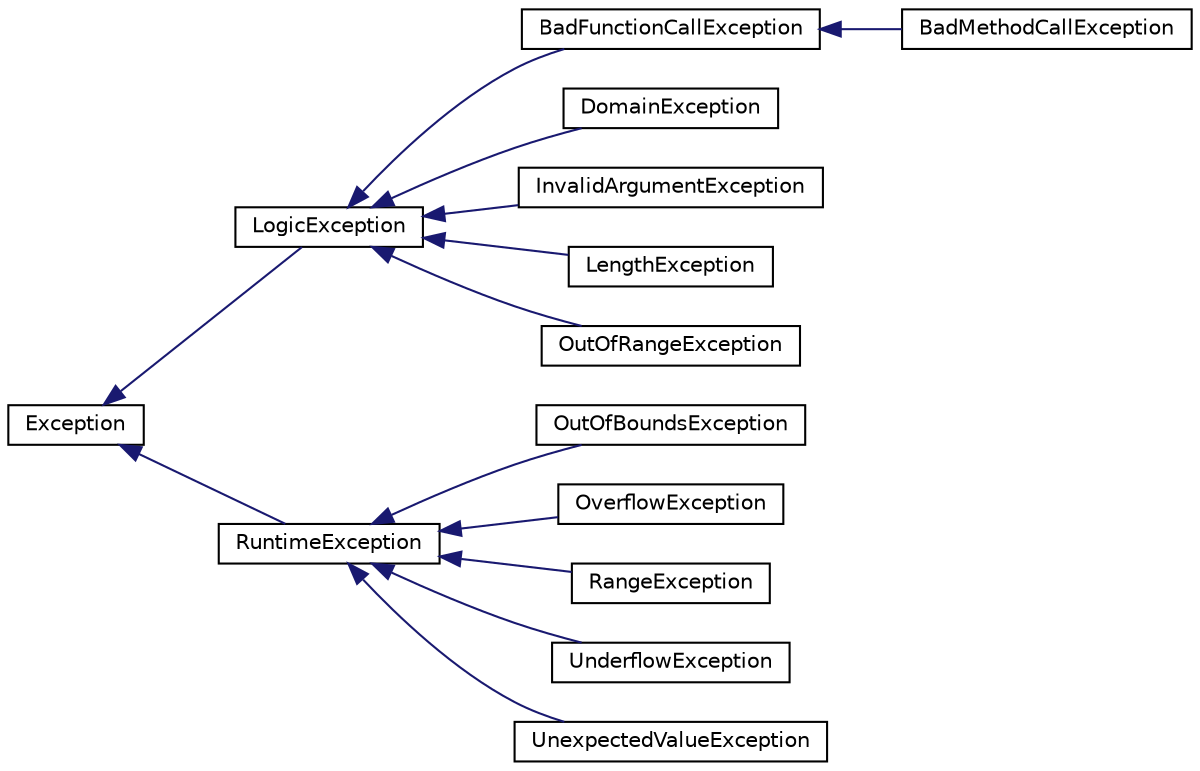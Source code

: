 digraph "Graphical Class Hierarchy"
{
  edge [fontname="Helvetica",fontsize="10",labelfontname="Helvetica",labelfontsize="10"];
  node [fontname="Helvetica",fontsize="10",shape=record];
  rankdir="LR";
  Node1 [label="Exception",height=0.2,width=0.4,color="black", fillcolor="white", style="filled",URL="$classException.html",tooltip="Basic Exception class. "];
  Node1 -> Node2 [dir="back",color="midnightblue",fontsize="10",style="solid",fontname="Helvetica"];
  Node2 [label="LogicException",height=0.2,width=0.4,color="black", fillcolor="white", style="filled",URL="$classLogicException.html",tooltip="Exception that represents error in the program logic. "];
  Node2 -> Node3 [dir="back",color="midnightblue",fontsize="10",style="solid",fontname="Helvetica"];
  Node3 [label="BadFunctionCallException",height=0.2,width=0.4,color="black", fillcolor="white", style="filled",URL="$classBadFunctionCallException.html",tooltip="Exception thrown when a function call was illegal. "];
  Node3 -> Node4 [dir="back",color="midnightblue",fontsize="10",style="solid",fontname="Helvetica"];
  Node4 [label="BadMethodCallException",height=0.2,width=0.4,color="black", fillcolor="white", style="filled",URL="$classBadMethodCallException.html",tooltip="Exception thrown when a method call was illegal. "];
  Node2 -> Node5 [dir="back",color="midnightblue",fontsize="10",style="solid",fontname="Helvetica"];
  Node5 [label="DomainException",height=0.2,width=0.4,color="black", fillcolor="white", style="filled",URL="$classDomainException.html",tooltip="Exception that denotes a value not in the valid domain was used. "];
  Node2 -> Node6 [dir="back",color="midnightblue",fontsize="10",style="solid",fontname="Helvetica"];
  Node6 [label="InvalidArgumentException",height=0.2,width=0.4,color="black", fillcolor="white", style="filled",URL="$classInvalidArgumentException.html",tooltip="Exception that denotes invalid arguments were passed. "];
  Node2 -> Node7 [dir="back",color="midnightblue",fontsize="10",style="solid",fontname="Helvetica"];
  Node7 [label="LengthException",height=0.2,width=0.4,color="black", fillcolor="white", style="filled",URL="$classLengthException.html",tooltip="Exception thrown when a parameter exceeds the allowed length. "];
  Node2 -> Node8 [dir="back",color="midnightblue",fontsize="10",style="solid",fontname="Helvetica"];
  Node8 [label="OutOfRangeException",height=0.2,width=0.4,color="black", fillcolor="white", style="filled",URL="$classOutOfRangeException.html",tooltip="Exception thrown when an illegal index was requested. "];
  Node1 -> Node9 [dir="back",color="midnightblue",fontsize="10",style="solid",fontname="Helvetica"];
  Node9 [label="RuntimeException",height=0.2,width=0.4,color="black", fillcolor="white", style="filled",URL="$classRuntimeException.html",tooltip="Exception thrown for errors that are only detectable at runtime. "];
  Node9 -> Node10 [dir="back",color="midnightblue",fontsize="10",style="solid",fontname="Helvetica"];
  Node10 [label="OutOfBoundsException",height=0.2,width=0.4,color="black", fillcolor="white", style="filled",URL="$classOutOfBoundsException.html",tooltip="Exception thrown when an illegal index was requested. "];
  Node9 -> Node11 [dir="back",color="midnightblue",fontsize="10",style="solid",fontname="Helvetica"];
  Node11 [label="OverflowException",height=0.2,width=0.4,color="black", fillcolor="white", style="filled",URL="$classOverflowException.html",tooltip="Exception thrown to indicate arithmetic/buffer overflow. "];
  Node9 -> Node12 [dir="back",color="midnightblue",fontsize="10",style="solid",fontname="Helvetica"];
  Node12 [label="RangeException",height=0.2,width=0.4,color="black", fillcolor="white", style="filled",URL="$classRangeException.html",tooltip="Exception thrown to indicate range errors during program execution. "];
  Node9 -> Node13 [dir="back",color="midnightblue",fontsize="10",style="solid",fontname="Helvetica"];
  Node13 [label="UnderflowException",height=0.2,width=0.4,color="black", fillcolor="white", style="filled",URL="$classUnderflowException.html",tooltip="Exception thrown to indicate arithmetic/buffer underflow. "];
  Node9 -> Node14 [dir="back",color="midnightblue",fontsize="10",style="solid",fontname="Helvetica"];
  Node14 [label="UnexpectedValueException",height=0.2,width=0.4,color="black", fillcolor="white", style="filled",URL="$classUnexpectedValueException.html",tooltip="Exception thrown to indicate an unexpected value. "];
}
